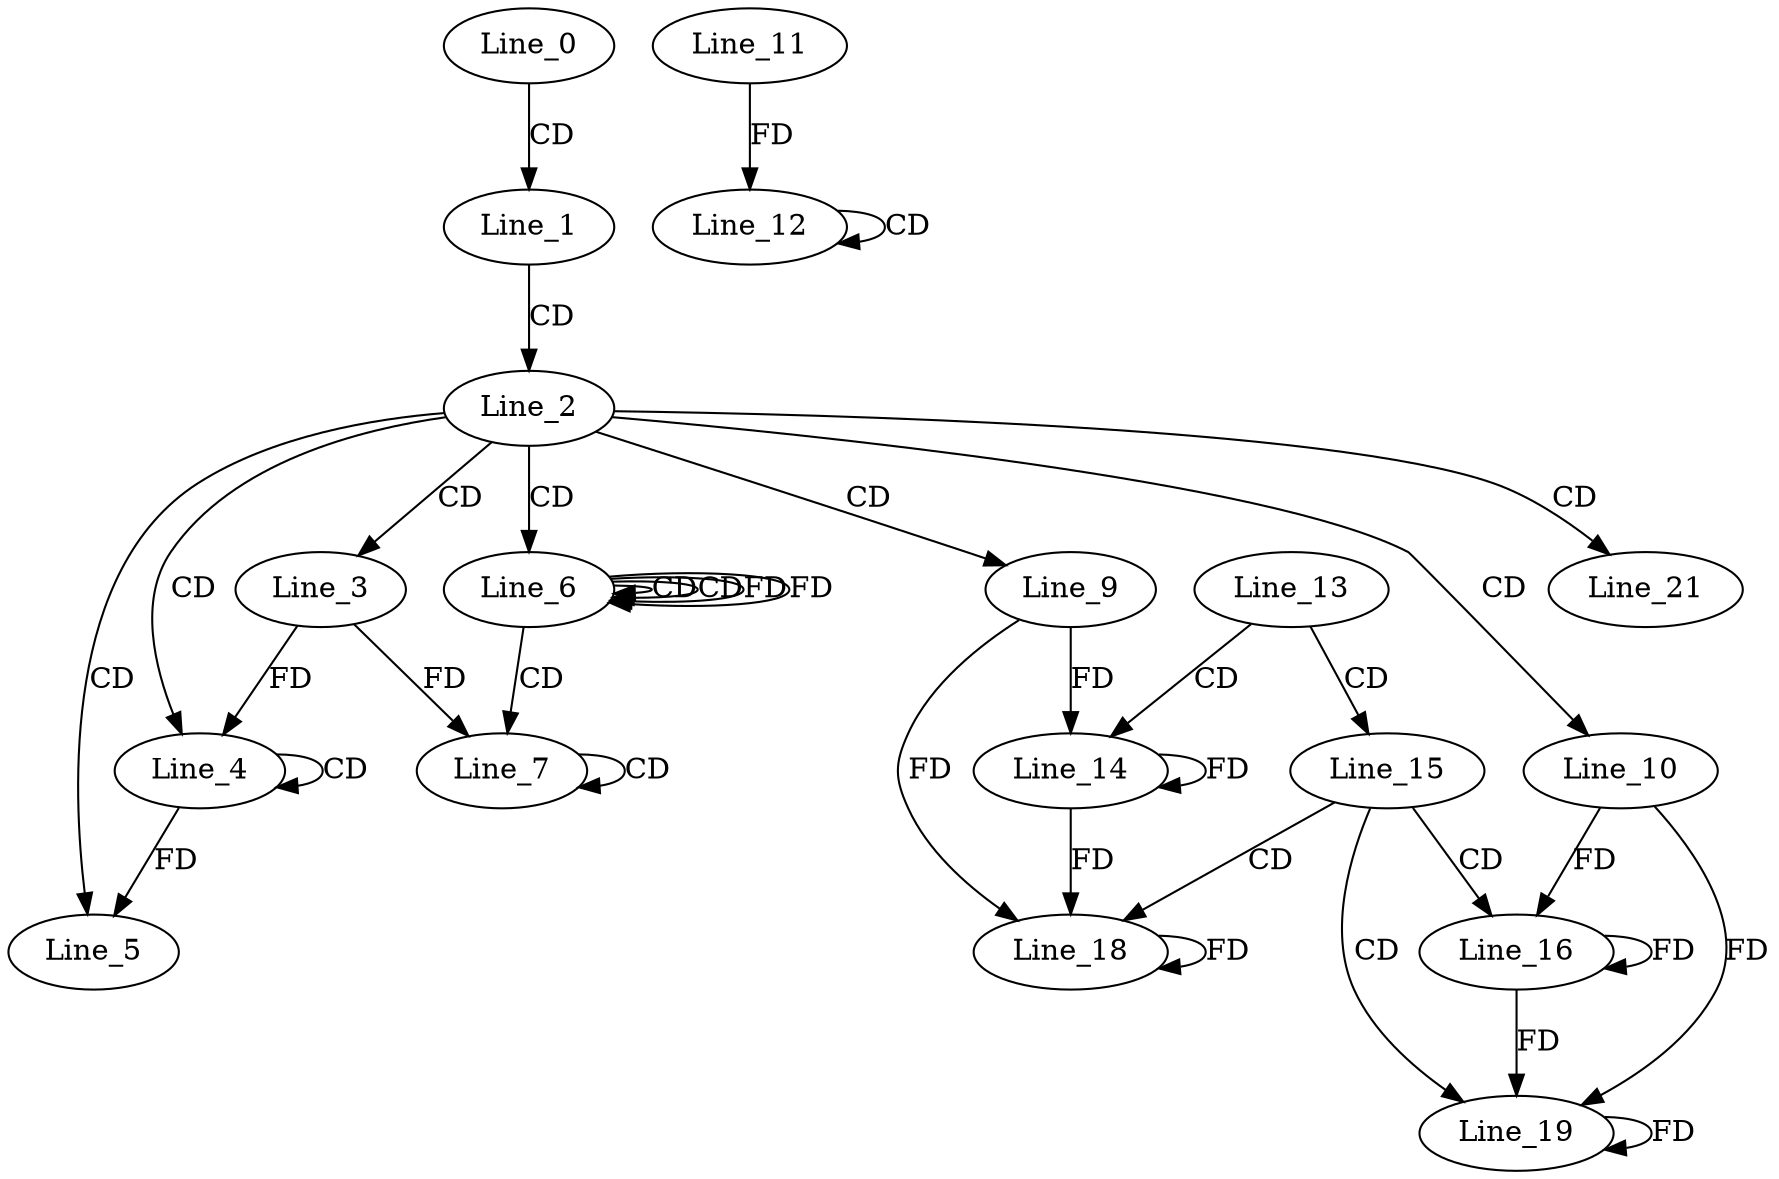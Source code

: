digraph G {
  Line_0;
  Line_1;
  Line_2;
  Line_3;
  Line_4;
  Line_4;
  Line_5;
  Line_5;
  Line_6;
  Line_6;
  Line_6;
  Line_7;
  Line_7;
  Line_9;
  Line_10;
  Line_12;
  Line_12;
  Line_11;
  Line_13;
  Line_14;
  Line_15;
  Line_16;
  Line_18;
  Line_19;
  Line_21;
  Line_0 -> Line_1 [ label="CD" ];
  Line_1 -> Line_2 [ label="CD" ];
  Line_2 -> Line_3 [ label="CD" ];
  Line_2 -> Line_4 [ label="CD" ];
  Line_4 -> Line_4 [ label="CD" ];
  Line_3 -> Line_4 [ label="FD" ];
  Line_2 -> Line_5 [ label="CD" ];
  Line_4 -> Line_5 [ label="FD" ];
  Line_2 -> Line_6 [ label="CD" ];
  Line_6 -> Line_6 [ label="CD" ];
  Line_6 -> Line_6 [ label="CD" ];
  Line_6 -> Line_6 [ label="FD" ];
  Line_6 -> Line_7 [ label="CD" ];
  Line_7 -> Line_7 [ label="CD" ];
  Line_3 -> Line_7 [ label="FD" ];
  Line_2 -> Line_9 [ label="CD" ];
  Line_2 -> Line_10 [ label="CD" ];
  Line_12 -> Line_12 [ label="CD" ];
  Line_11 -> Line_12 [ label="FD" ];
  Line_13 -> Line_14 [ label="CD" ];
  Line_9 -> Line_14 [ label="FD" ];
  Line_14 -> Line_14 [ label="FD" ];
  Line_13 -> Line_15 [ label="CD" ];
  Line_15 -> Line_16 [ label="CD" ];
  Line_10 -> Line_16 [ label="FD" ];
  Line_16 -> Line_16 [ label="FD" ];
  Line_15 -> Line_18 [ label="CD" ];
  Line_9 -> Line_18 [ label="FD" ];
  Line_14 -> Line_18 [ label="FD" ];
  Line_18 -> Line_18 [ label="FD" ];
  Line_15 -> Line_19 [ label="CD" ];
  Line_10 -> Line_19 [ label="FD" ];
  Line_16 -> Line_19 [ label="FD" ];
  Line_19 -> Line_19 [ label="FD" ];
  Line_2 -> Line_21 [ label="CD" ];
  Line_6 -> Line_6 [ label="FD" ];
}
